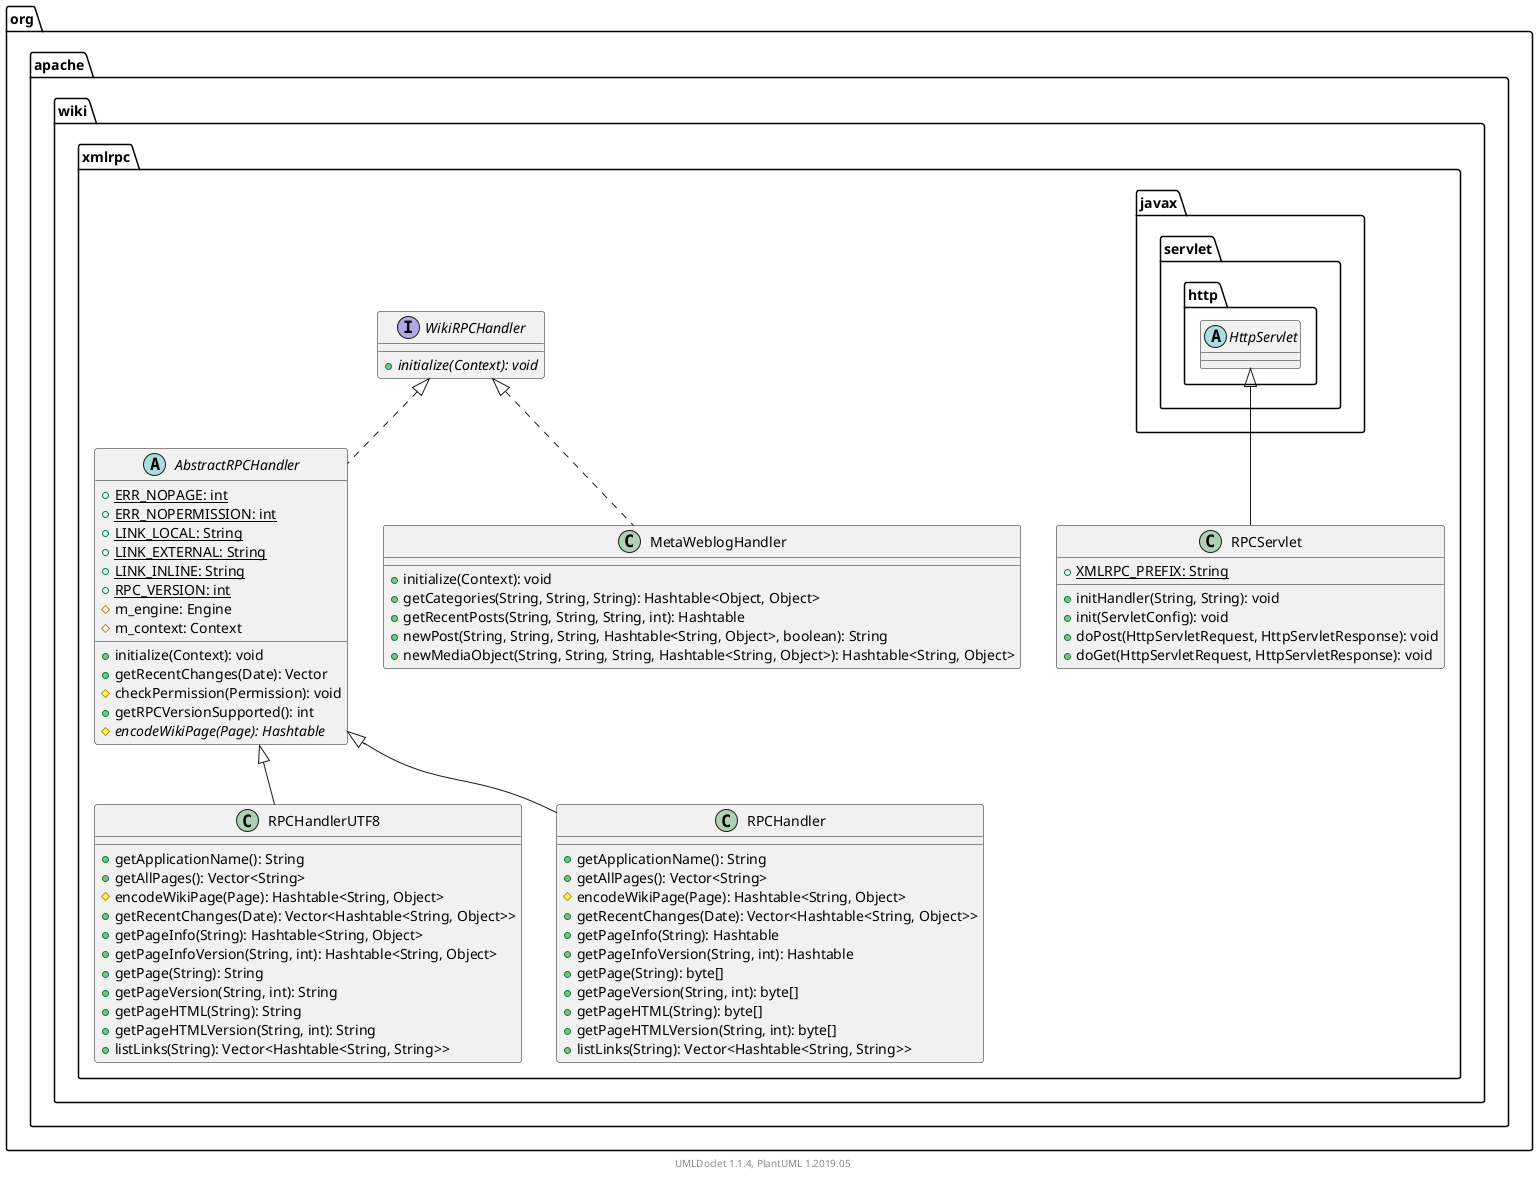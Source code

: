@startuml

    namespace org.apache.wiki.xmlrpc {

        class RPCServlet [[RPCServlet.html]] {
            {static} +XMLRPC_PREFIX: String
            +initHandler(String, String): void
            +init(ServletConfig): void
            +doPost(HttpServletRequest, HttpServletResponse): void
            +doGet(HttpServletRequest, HttpServletResponse): void
        }

        interface WikiRPCHandler [[WikiRPCHandler.html]] {
            {abstract} +initialize(Context): void
        }

        abstract class AbstractRPCHandler [[AbstractRPCHandler.html]] {
            {static} +ERR_NOPAGE: int
            {static} +ERR_NOPERMISSION: int
            {static} +LINK_LOCAL: String
            {static} +LINK_EXTERNAL: String
            {static} +LINK_INLINE: String
            {static} +RPC_VERSION: int
            #m_engine: Engine
            #m_context: Context
            +initialize(Context): void
            +getRecentChanges(Date): Vector
            #checkPermission(Permission): void
            +getRPCVersionSupported(): int
            {abstract} #encodeWikiPage(Page): Hashtable
        }

        class RPCHandlerUTF8 [[RPCHandlerUTF8.html]] {
            +getApplicationName(): String
            +getAllPages(): Vector<String>
            #encodeWikiPage(Page): Hashtable<String, Object>
            +getRecentChanges(Date): Vector<Hashtable<String, Object>>
            +getPageInfo(String): Hashtable<String, Object>
            +getPageInfoVersion(String, int): Hashtable<String, Object>
            +getPage(String): String
            +getPageVersion(String, int): String
            +getPageHTML(String): String
            +getPageHTMLVersion(String, int): String
            +listLinks(String): Vector<Hashtable<String, String>>
        }

        class MetaWeblogHandler [[MetaWeblogHandler.html]] {
            +initialize(Context): void
            +getCategories(String, String, String): Hashtable<Object, Object>
            +getRecentPosts(String, String, String, int): Hashtable
            +newPost(String, String, String, Hashtable<String, Object>, boolean): String
            +newMediaObject(String, String, String, Hashtable<String, Object>): Hashtable<String, Object>
        }

        class RPCHandler [[RPCHandler.html]] {
            +getApplicationName(): String
            +getAllPages(): Vector<String>
            #encodeWikiPage(Page): Hashtable<String, Object>
            +getRecentChanges(Date): Vector<Hashtable<String, Object>>
            +getPageInfo(String): Hashtable
            +getPageInfoVersion(String, int): Hashtable
            +getPage(String): byte[]
            +getPageVersion(String, int): byte[]
            +getPageHTML(String): byte[]
            +getPageHTMLVersion(String, int): byte[]
            +listLinks(String): Vector<Hashtable<String, String>>
        }

        abstract class javax.servlet.http.HttpServlet
        javax.servlet.http.HttpServlet <|-- RPCServlet

        WikiRPCHandler <|.. AbstractRPCHandler

        AbstractRPCHandler <|-- RPCHandlerUTF8

        WikiRPCHandler <|.. MetaWeblogHandler

        AbstractRPCHandler <|-- RPCHandler

    }


    center footer UMLDoclet 1.1.4, PlantUML 1.2019.05
@enduml
